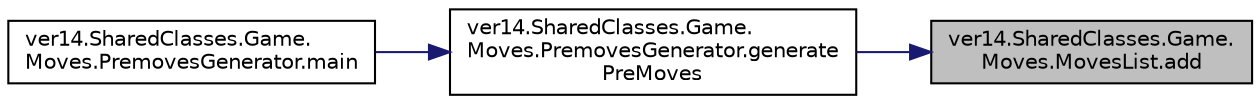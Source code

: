 digraph "ver14.SharedClasses.Game.Moves.MovesList.add"
{
 // LATEX_PDF_SIZE
  edge [fontname="Helvetica",fontsize="10",labelfontname="Helvetica",labelfontsize="10"];
  node [fontname="Helvetica",fontsize="10",shape=record];
  rankdir="RL";
  Node1 [label="ver14.SharedClasses.Game.\lMoves.MovesList.add",height=0.2,width=0.4,color="black", fillcolor="grey75", style="filled", fontcolor="black",tooltip=" "];
  Node1 -> Node2 [dir="back",color="midnightblue",fontsize="10",style="solid"];
  Node2 [label="ver14.SharedClasses.Game.\lMoves.PremovesGenerator.generate\lPreMoves",height=0.2,width=0.4,color="black", fillcolor="white", style="filled",URL="$classver14_1_1_shared_classes_1_1_game_1_1_moves_1_1_premoves_generator.html#afbb920a2cbcbf43a43c58c1db138b12b",tooltip=" "];
  Node2 -> Node3 [dir="back",color="midnightblue",fontsize="10",style="solid"];
  Node3 [label="ver14.SharedClasses.Game.\lMoves.PremovesGenerator.main",height=0.2,width=0.4,color="black", fillcolor="white", style="filled",URL="$classver14_1_1_shared_classes_1_1_game_1_1_moves_1_1_premoves_generator.html#abb7d9a3e21d507c21173a28252fb162c",tooltip=" "];
}
